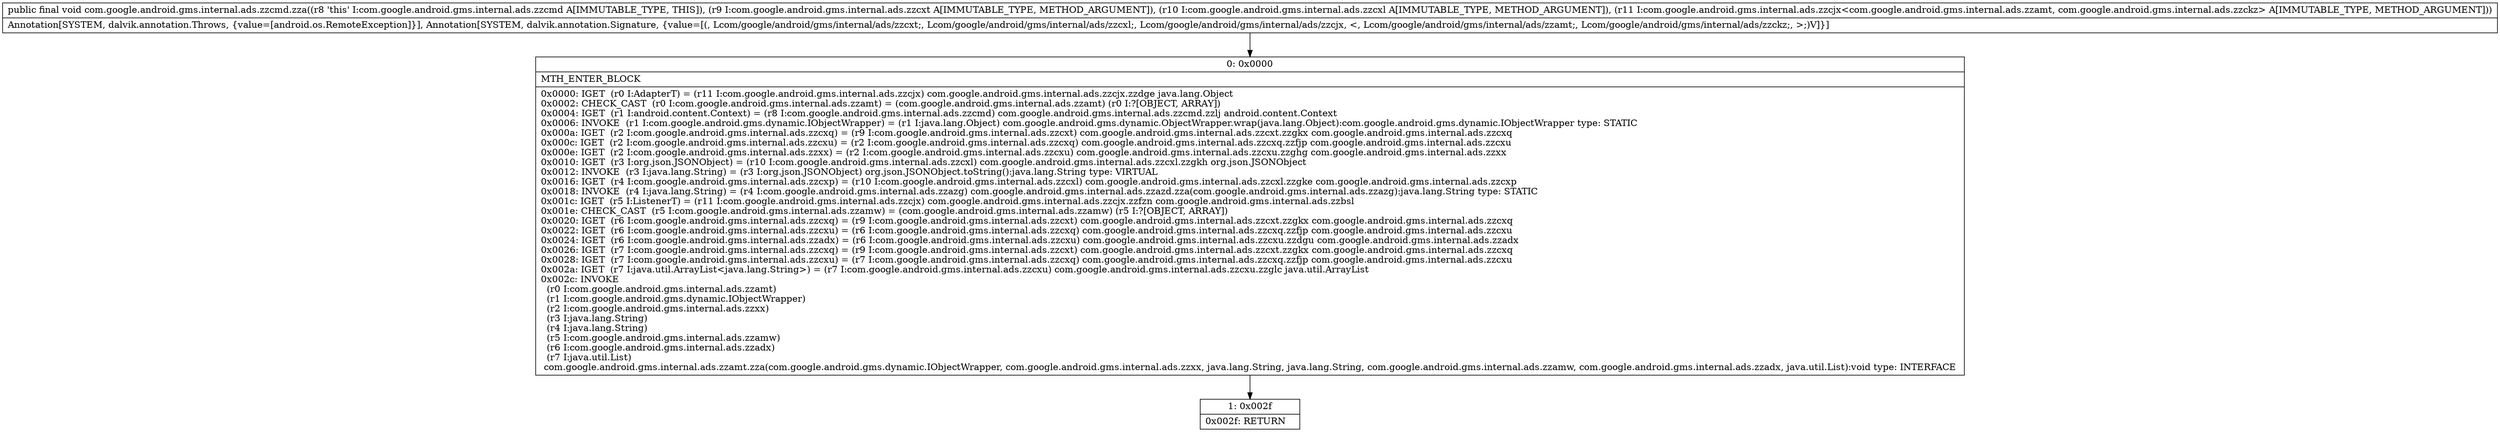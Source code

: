 digraph "CFG forcom.google.android.gms.internal.ads.zzcmd.zza(Lcom\/google\/android\/gms\/internal\/ads\/zzcxt;Lcom\/google\/android\/gms\/internal\/ads\/zzcxl;Lcom\/google\/android\/gms\/internal\/ads\/zzcjx;)V" {
Node_0 [shape=record,label="{0\:\ 0x0000|MTH_ENTER_BLOCK\l|0x0000: IGET  (r0 I:AdapterT) = (r11 I:com.google.android.gms.internal.ads.zzcjx) com.google.android.gms.internal.ads.zzcjx.zzdge java.lang.Object \l0x0002: CHECK_CAST  (r0 I:com.google.android.gms.internal.ads.zzamt) = (com.google.android.gms.internal.ads.zzamt) (r0 I:?[OBJECT, ARRAY]) \l0x0004: IGET  (r1 I:android.content.Context) = (r8 I:com.google.android.gms.internal.ads.zzcmd) com.google.android.gms.internal.ads.zzcmd.zzlj android.content.Context \l0x0006: INVOKE  (r1 I:com.google.android.gms.dynamic.IObjectWrapper) = (r1 I:java.lang.Object) com.google.android.gms.dynamic.ObjectWrapper.wrap(java.lang.Object):com.google.android.gms.dynamic.IObjectWrapper type: STATIC \l0x000a: IGET  (r2 I:com.google.android.gms.internal.ads.zzcxq) = (r9 I:com.google.android.gms.internal.ads.zzcxt) com.google.android.gms.internal.ads.zzcxt.zzgkx com.google.android.gms.internal.ads.zzcxq \l0x000c: IGET  (r2 I:com.google.android.gms.internal.ads.zzcxu) = (r2 I:com.google.android.gms.internal.ads.zzcxq) com.google.android.gms.internal.ads.zzcxq.zzfjp com.google.android.gms.internal.ads.zzcxu \l0x000e: IGET  (r2 I:com.google.android.gms.internal.ads.zzxx) = (r2 I:com.google.android.gms.internal.ads.zzcxu) com.google.android.gms.internal.ads.zzcxu.zzghg com.google.android.gms.internal.ads.zzxx \l0x0010: IGET  (r3 I:org.json.JSONObject) = (r10 I:com.google.android.gms.internal.ads.zzcxl) com.google.android.gms.internal.ads.zzcxl.zzgkh org.json.JSONObject \l0x0012: INVOKE  (r3 I:java.lang.String) = (r3 I:org.json.JSONObject) org.json.JSONObject.toString():java.lang.String type: VIRTUAL \l0x0016: IGET  (r4 I:com.google.android.gms.internal.ads.zzcxp) = (r10 I:com.google.android.gms.internal.ads.zzcxl) com.google.android.gms.internal.ads.zzcxl.zzgke com.google.android.gms.internal.ads.zzcxp \l0x0018: INVOKE  (r4 I:java.lang.String) = (r4 I:com.google.android.gms.internal.ads.zzazg) com.google.android.gms.internal.ads.zzazd.zza(com.google.android.gms.internal.ads.zzazg):java.lang.String type: STATIC \l0x001c: IGET  (r5 I:ListenerT) = (r11 I:com.google.android.gms.internal.ads.zzcjx) com.google.android.gms.internal.ads.zzcjx.zzfzn com.google.android.gms.internal.ads.zzbsl \l0x001e: CHECK_CAST  (r5 I:com.google.android.gms.internal.ads.zzamw) = (com.google.android.gms.internal.ads.zzamw) (r5 I:?[OBJECT, ARRAY]) \l0x0020: IGET  (r6 I:com.google.android.gms.internal.ads.zzcxq) = (r9 I:com.google.android.gms.internal.ads.zzcxt) com.google.android.gms.internal.ads.zzcxt.zzgkx com.google.android.gms.internal.ads.zzcxq \l0x0022: IGET  (r6 I:com.google.android.gms.internal.ads.zzcxu) = (r6 I:com.google.android.gms.internal.ads.zzcxq) com.google.android.gms.internal.ads.zzcxq.zzfjp com.google.android.gms.internal.ads.zzcxu \l0x0024: IGET  (r6 I:com.google.android.gms.internal.ads.zzadx) = (r6 I:com.google.android.gms.internal.ads.zzcxu) com.google.android.gms.internal.ads.zzcxu.zzdgu com.google.android.gms.internal.ads.zzadx \l0x0026: IGET  (r7 I:com.google.android.gms.internal.ads.zzcxq) = (r9 I:com.google.android.gms.internal.ads.zzcxt) com.google.android.gms.internal.ads.zzcxt.zzgkx com.google.android.gms.internal.ads.zzcxq \l0x0028: IGET  (r7 I:com.google.android.gms.internal.ads.zzcxu) = (r7 I:com.google.android.gms.internal.ads.zzcxq) com.google.android.gms.internal.ads.zzcxq.zzfjp com.google.android.gms.internal.ads.zzcxu \l0x002a: IGET  (r7 I:java.util.ArrayList\<java.lang.String\>) = (r7 I:com.google.android.gms.internal.ads.zzcxu) com.google.android.gms.internal.ads.zzcxu.zzglc java.util.ArrayList \l0x002c: INVOKE  \l  (r0 I:com.google.android.gms.internal.ads.zzamt)\l  (r1 I:com.google.android.gms.dynamic.IObjectWrapper)\l  (r2 I:com.google.android.gms.internal.ads.zzxx)\l  (r3 I:java.lang.String)\l  (r4 I:java.lang.String)\l  (r5 I:com.google.android.gms.internal.ads.zzamw)\l  (r6 I:com.google.android.gms.internal.ads.zzadx)\l  (r7 I:java.util.List)\l com.google.android.gms.internal.ads.zzamt.zza(com.google.android.gms.dynamic.IObjectWrapper, com.google.android.gms.internal.ads.zzxx, java.lang.String, java.lang.String, com.google.android.gms.internal.ads.zzamw, com.google.android.gms.internal.ads.zzadx, java.util.List):void type: INTERFACE \l}"];
Node_1 [shape=record,label="{1\:\ 0x002f|0x002f: RETURN   \l}"];
MethodNode[shape=record,label="{public final void com.google.android.gms.internal.ads.zzcmd.zza((r8 'this' I:com.google.android.gms.internal.ads.zzcmd A[IMMUTABLE_TYPE, THIS]), (r9 I:com.google.android.gms.internal.ads.zzcxt A[IMMUTABLE_TYPE, METHOD_ARGUMENT]), (r10 I:com.google.android.gms.internal.ads.zzcxl A[IMMUTABLE_TYPE, METHOD_ARGUMENT]), (r11 I:com.google.android.gms.internal.ads.zzcjx\<com.google.android.gms.internal.ads.zzamt, com.google.android.gms.internal.ads.zzckz\> A[IMMUTABLE_TYPE, METHOD_ARGUMENT]))  | Annotation[SYSTEM, dalvik.annotation.Throws, \{value=[android.os.RemoteException]\}], Annotation[SYSTEM, dalvik.annotation.Signature, \{value=[(, Lcom\/google\/android\/gms\/internal\/ads\/zzcxt;, Lcom\/google\/android\/gms\/internal\/ads\/zzcxl;, Lcom\/google\/android\/gms\/internal\/ads\/zzcjx, \<, Lcom\/google\/android\/gms\/internal\/ads\/zzamt;, Lcom\/google\/android\/gms\/internal\/ads\/zzckz;, \>;)V]\}]\l}"];
MethodNode -> Node_0;
Node_0 -> Node_1;
}

